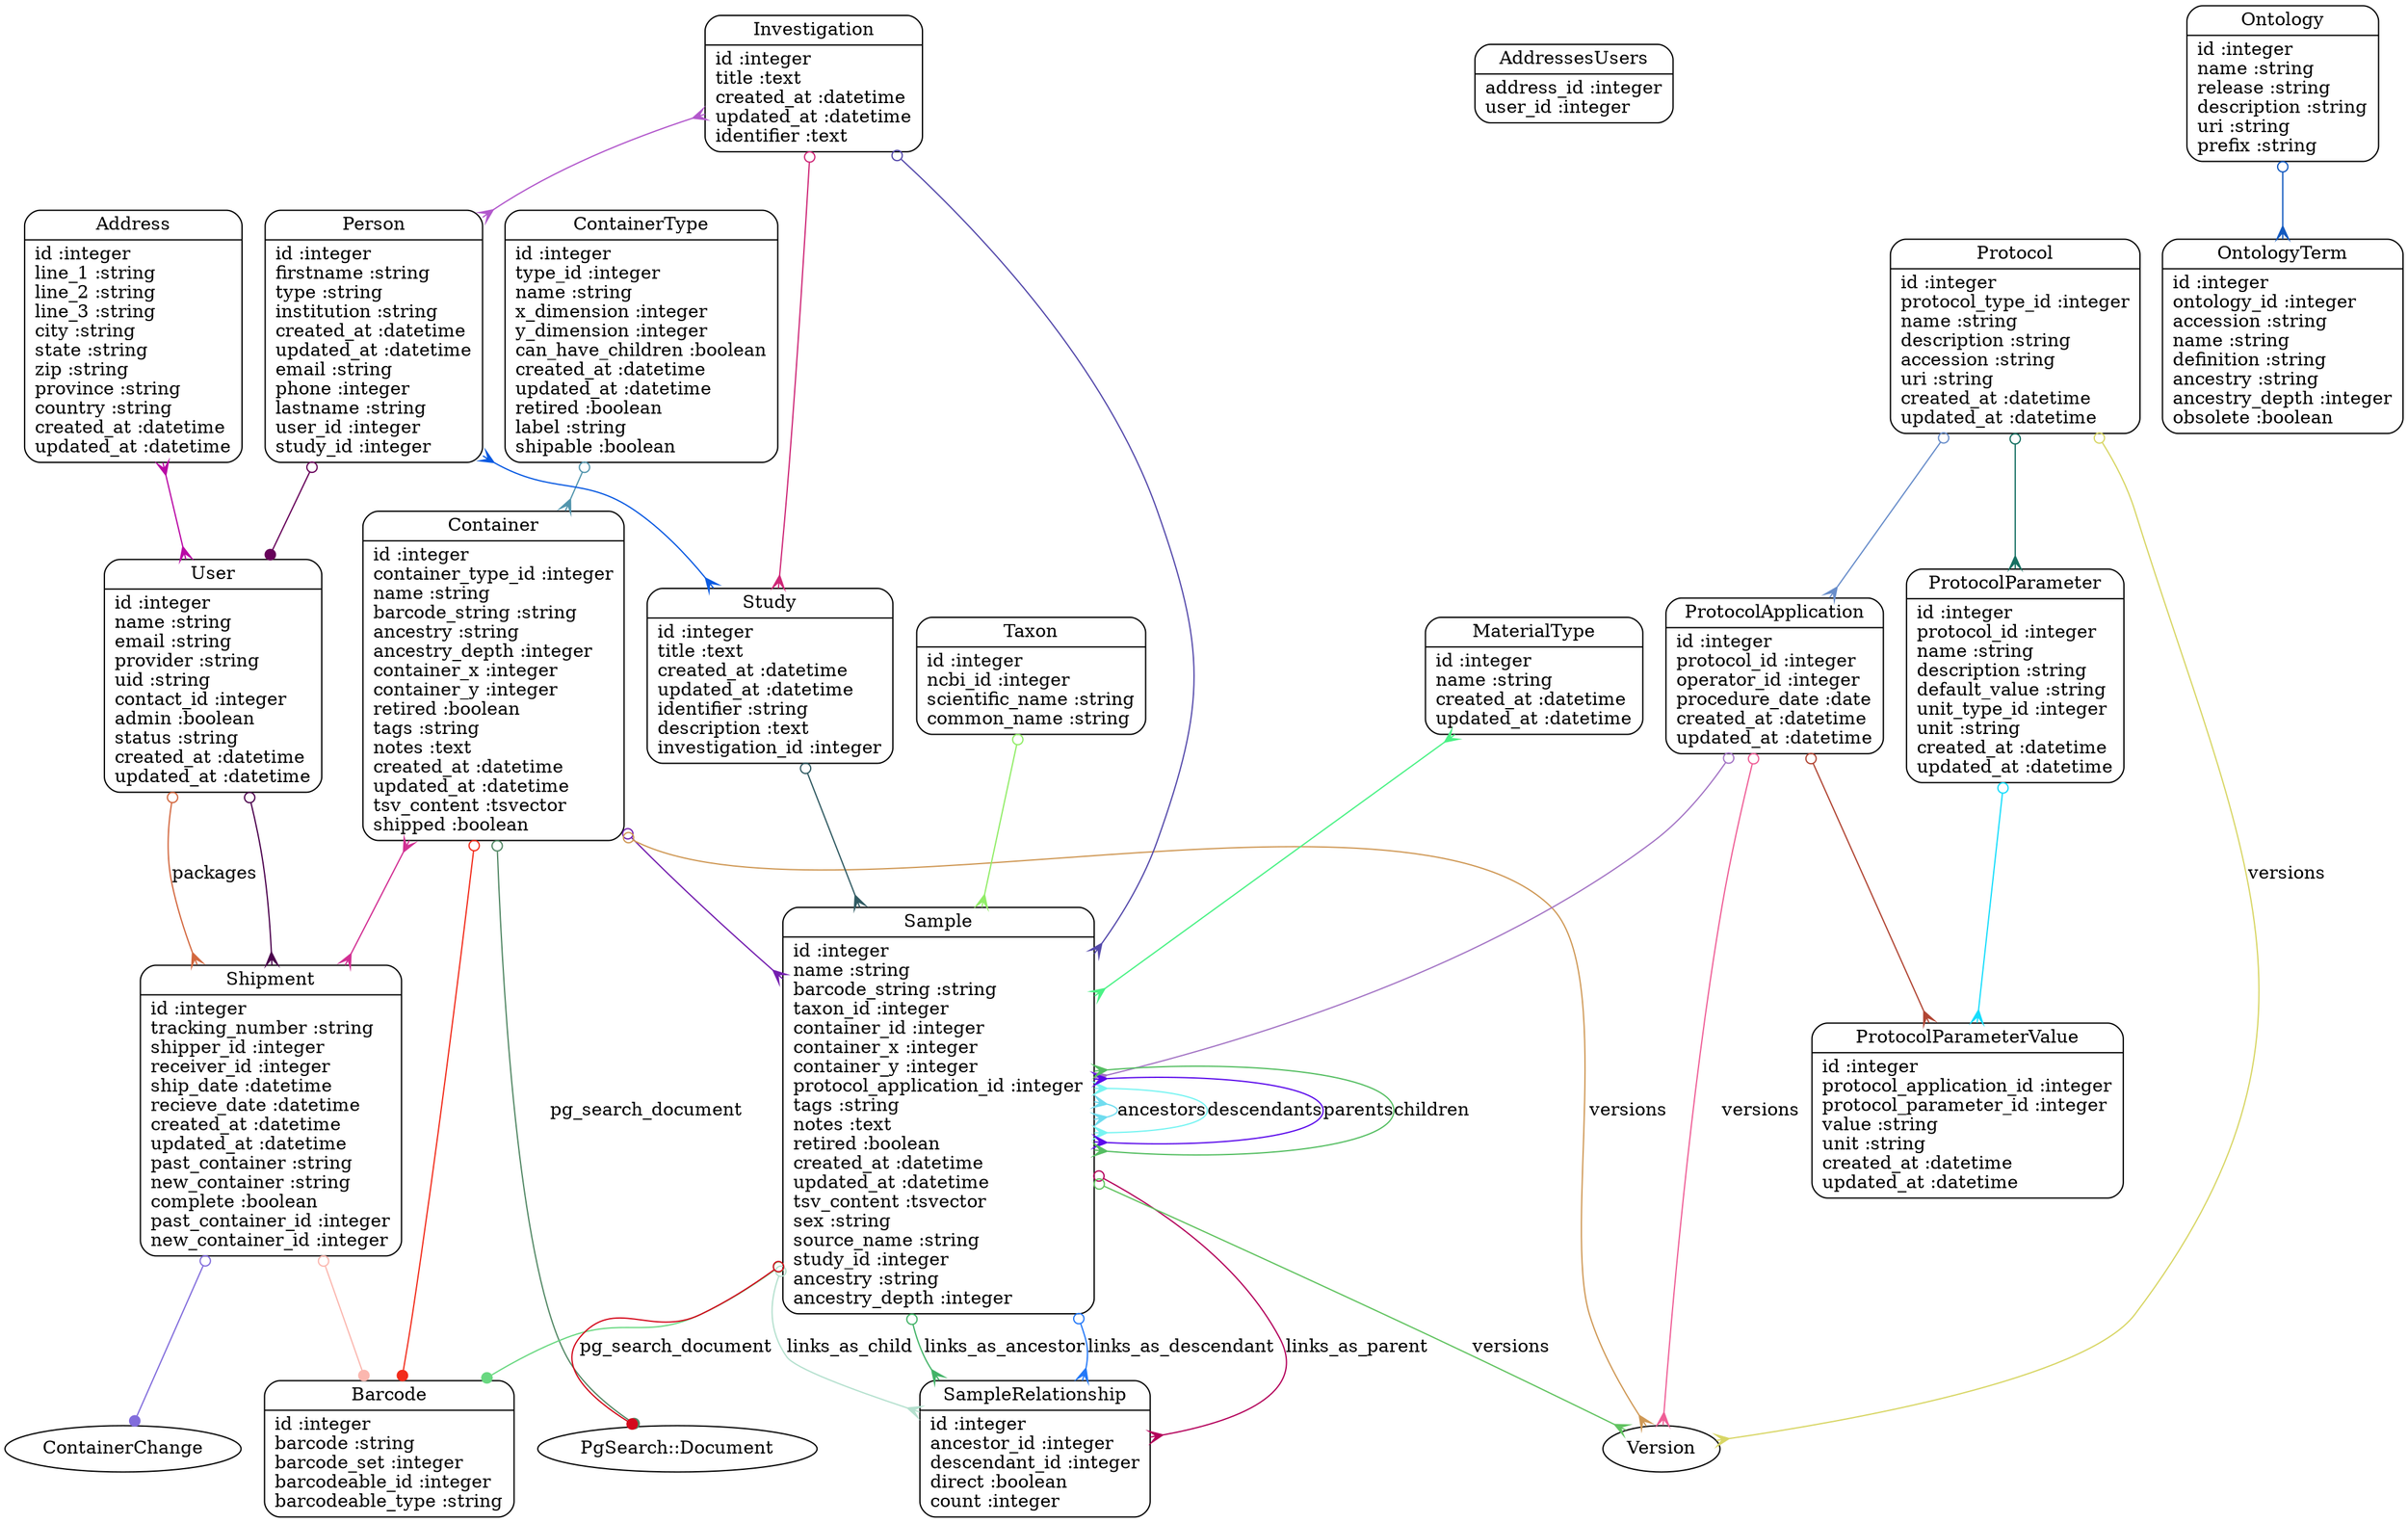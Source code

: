 digraph models_diagram {
	graph[overlap=false, splines=true]
	"Address" [shape=Mrecord, label="{Address|id :integer\lline_1 :string\lline_2 :string\lline_3 :string\lcity :string\lstate :string\lzip :string\lprovince :string\lcountry :string\lcreated_at :datetime\lupdated_at :datetime\l}"]
	"AddressesUsers" [shape=Mrecord, label="{AddressesUsers|address_id :integer\luser_id :integer\l}"]
	"Barcode" [shape=Mrecord, label="{Barcode|id :integer\lbarcode :string\lbarcode_set :integer\lbarcodeable_id :integer\lbarcodeable_type :string\l}"]
	"Container" [shape=Mrecord, label="{Container|id :integer\lcontainer_type_id :integer\lname :string\lbarcode_string :string\lancestry :string\lancestry_depth :integer\lcontainer_x :integer\lcontainer_y :integer\lretired :boolean\ltags :string\lnotes :text\lcreated_at :datetime\lupdated_at :datetime\ltsv_content :tsvector\lshipped :boolean\l}"]
	"ContainerType" [shape=Mrecord, label="{ContainerType|id :integer\ltype_id :integer\lname :string\lx_dimension :integer\ly_dimension :integer\lcan_have_children :boolean\lcreated_at :datetime\lupdated_at :datetime\lretired :boolean\llabel :string\lshipable :boolean\l}"]
	"Investigation" [shape=Mrecord, label="{Investigation|id :integer\ltitle :text\lcreated_at :datetime\lupdated_at :datetime\lidentifier :text\l}"]
	"MaterialType" [shape=Mrecord, label="{MaterialType|id :integer\lname :string\lcreated_at :datetime\lupdated_at :datetime\l}"]
	"Ontology" [shape=Mrecord, label="{Ontology|id :integer\lname :string\lrelease :string\ldescription :string\luri :string\lprefix :string\l}"]
	"OntologyTerm" [shape=Mrecord, label="{OntologyTerm|id :integer\lontology_id :integer\laccession :string\lname :string\ldefinition :string\lancestry :string\lancestry_depth :integer\lobsolete :boolean\l}"]
	"Person" [shape=Mrecord, label="{Person|id :integer\lfirstname :string\ltype :string\linstitution :string\lcreated_at :datetime\lupdated_at :datetime\lemail :string\lphone :integer\llastname :string\luser_id :integer\lstudy_id :integer\l}"]
	"Protocol" [shape=Mrecord, label="{Protocol|id :integer\lprotocol_type_id :integer\lname :string\ldescription :string\laccession :string\luri :string\lcreated_at :datetime\lupdated_at :datetime\l}"]
	"ProtocolApplication" [shape=Mrecord, label="{ProtocolApplication|id :integer\lprotocol_id :integer\loperator_id :integer\lprocedure_date :date\lcreated_at :datetime\lupdated_at :datetime\l}"]
	"ProtocolParameter" [shape=Mrecord, label="{ProtocolParameter|id :integer\lprotocol_id :integer\lname :string\ldescription :string\ldefault_value :string\lunit_type_id :integer\lunit :string\lcreated_at :datetime\lupdated_at :datetime\l}"]
	"ProtocolParameterValue" [shape=Mrecord, label="{ProtocolParameterValue|id :integer\lprotocol_application_id :integer\lprotocol_parameter_id :integer\lvalue :string\lunit :string\lcreated_at :datetime\lupdated_at :datetime\l}"]
	"Sample" [shape=Mrecord, label="{Sample|id :integer\lname :string\lbarcode_string :string\ltaxon_id :integer\lcontainer_id :integer\lcontainer_x :integer\lcontainer_y :integer\lprotocol_application_id :integer\ltags :string\lnotes :text\lretired :boolean\lcreated_at :datetime\lupdated_at :datetime\ltsv_content :tsvector\lsex :string\lsource_name :string\lstudy_id :integer\lancestry :string\lancestry_depth :integer\l}"]
	"SampleRelationship" [shape=Mrecord, label="{SampleRelationship|id :integer\lancestor_id :integer\ldescendant_id :integer\ldirect :boolean\lcount :integer\l}"]
	"Shipment" [shape=Mrecord, label="{Shipment|id :integer\ltracking_number :string\lshipper_id :integer\lreceiver_id :integer\lship_date :datetime\lrecieve_date :datetime\lcreated_at :datetime\lupdated_at :datetime\lpast_container :string\lnew_container :string\lcomplete :boolean\lpast_container_id :integer\lnew_container_id :integer\l}"]
	"Study" [shape=Mrecord, label="{Study|id :integer\ltitle :text\lcreated_at :datetime\lupdated_at :datetime\lidentifier :string\ldescription :text\linvestigation_id :integer\l}"]
	"Taxon" [shape=Mrecord, label="{Taxon|id :integer\lncbi_id :integer\lscientific_name :string\lcommon_name :string\l}"]
	"User" [shape=Mrecord, label="{User|id :integer\lname :string\lemail :string\lprovider :string\luid :string\lcontact_id :integer\ladmin :boolean\lstatus :string\lcreated_at :datetime\lupdated_at :datetime\l}"]
	"Address" -> "User" [arrowtail=crow, arrowhead=crow, dir=both color="#B907A5"]
	"Container" -> "Sample" [arrowtail=odot, arrowhead=crow, dir=both color="#741EAF"]
	"Container" -> "Barcode" [arrowtail=odot, arrowhead=dot, dir=both color="#F22C1B"]
	"Container" -> "Shipment" [arrowtail=crow, arrowhead=crow, dir=both color="#D23093"]
	"Container" -> "Version" [label="versions", arrowtail=odot, arrowhead=crow, dir=both color="#CF9855"]
	"Container" -> "PgSearch::Document" [label="pg_search_document", arrowtail=odot, arrowhead=dot, dir=both color="#518764"]
	"ContainerType" -> "Container" [arrowtail=odot, arrowhead=crow, dir=both color="#5295AD"]
	"Investigation" -> "Study" [arrowtail=odot, arrowhead=crow, dir=both color="#CE2777"]
	"Investigation" -> "Sample" [arrowtail=odot, arrowhead=crow, dir=both color="#554AAB"]
	"Investigation" -> "Person" [arrowtail=crow, arrowhead=crow, dir=both color="#B258CC"]
	"MaterialType" -> "Sample" [arrowtail=crow, arrowhead=crow, dir=both color="#4AF285"]
	"Ontology" -> "OntologyTerm" [arrowtail=odot, arrowhead=crow, dir=both color="#1259C0"]
	"Person" -> "Study" [arrowtail=crow, arrowhead=crow, dir=both color="#095AE2"]
	"Person" -> "User" [arrowtail=odot, arrowhead=dot, dir=both color="#67035A"]
	"Protocol" -> "ProtocolApplication" [arrowtail=odot, arrowhead=crow, dir=both color="#688DCA"]
	"Protocol" -> "ProtocolParameter" [arrowtail=odot, arrowhead=crow, dir=both color="#157062"]
	"Protocol" -> "Version" [label="versions", arrowtail=odot, arrowhead=crow, dir=both color="#D8D665"]
	"ProtocolApplication" -> "Sample" [arrowtail=odot, arrowhead=crow, dir=both color="#A475C5"]
	"ProtocolApplication" -> "ProtocolParameterValue" [arrowtail=odot, arrowhead=crow, dir=both color="#B14634"]
	"ProtocolApplication" -> "Version" [label="versions", arrowtail=odot, arrowhead=crow, dir=both color="#EF5F97"]
	"ProtocolParameter" -> "ProtocolParameterValue" [arrowtail=odot, arrowhead=crow, dir=both color="#16DDFC"]
	"Sample" -> "Barcode" [arrowtail=odot, arrowhead=dot, dir=both color="#69D881"]
	"Sample" -> "SampleRelationship" [label="links_as_ancestor", arrowtail=odot, arrowhead=crow, dir=both color="#42B367"]
	"Sample" -> "SampleRelationship" [label="links_as_descendant", arrowtail=odot, arrowhead=crow, dir=both color="#2378F8"]
	"Sample" -> "Sample" [label="ancestors", arrowtail=crow, arrowhead=crow, dir=both color="#6FDCEF"]
	"Sample" -> "Sample" [label="descendants", arrowtail=crow, arrowhead=crow, dir=both color="#77F4F2"]
	"Sample" -> "SampleRelationship" [label="links_as_parent", arrowtail=odot, arrowhead=crow, dir=both color="#B4015B"]
	"Sample" -> "SampleRelationship" [label="links_as_child", arrowtail=odot, arrowhead=crow, dir=both color="#B4E0CE"]
	"Sample" -> "Sample" [label="parents", arrowtail=crow, arrowhead=crow, dir=both color="#5B0BEB"]
	"Sample" -> "Sample" [label="children", arrowtail=crow, arrowhead=crow, dir=both color="#55BE62"]
	"Sample" -> "PgSearch::Document" [label="pg_search_document", arrowtail=odot, arrowhead=dot, dir=both color="#D4091C"]
	"Sample" -> "Version" [label="versions", arrowtail=odot, arrowhead=crow, dir=both color="#61C360"]
	"Shipment" -> "Barcode" [arrowtail=odot, arrowhead=dot, dir=both color="#FBB7AF"]
	"Shipment" -> "ContainerChange" [arrowtail=odot, arrowhead=dot, dir=both color="#826DDC"]
	"Study" -> "Sample" [arrowtail=odot, arrowhead=crow, dir=both color="#305A62"]
	"Taxon" -> "Sample" [arrowtail=odot, arrowhead=crow, dir=both color="#91ED67"]
	"User" -> "Shipment" [arrowtail=odot, arrowhead=crow, dir=both color="#4B014D"]
	"User" -> "Shipment" [label="packages", arrowtail=odot, arrowhead=crow, dir=both color="#D3683F"]
}
